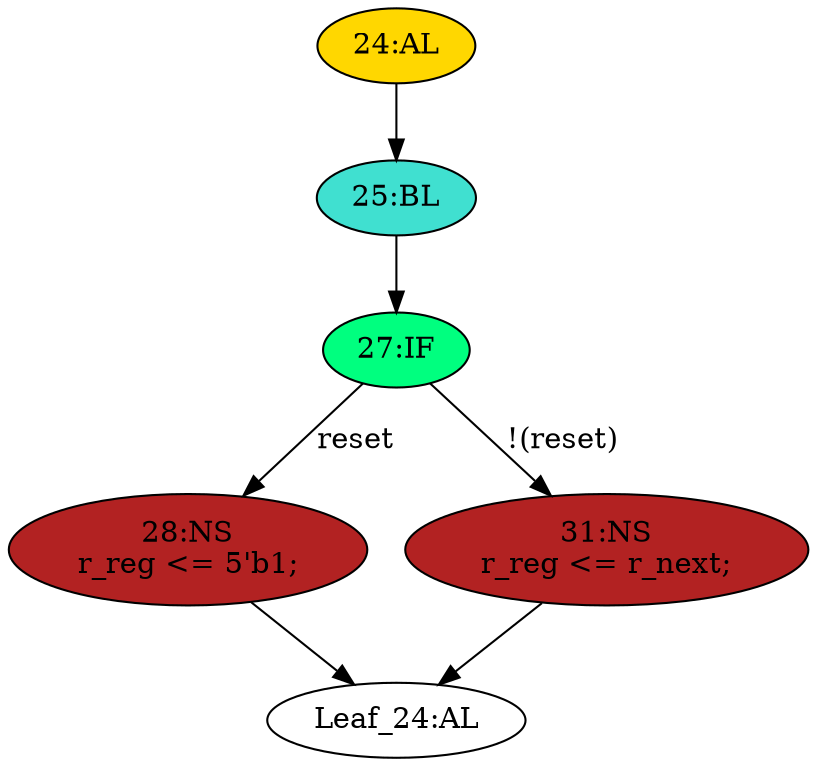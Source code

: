 strict digraph "" {
	node [label="\N"];
	"27:IF"	[ast="<pyverilog.vparser.ast.IfStatement object at 0x7f68d26e8890>",
		fillcolor=springgreen,
		label="27:IF",
		statements="[]",
		style=filled,
		typ=IfStatement];
	"28:NS"	[ast="<pyverilog.vparser.ast.NonblockingSubstitution object at 0x7f68d26e8ad0>",
		fillcolor=firebrick,
		label="28:NS
r_reg <= 5'b1;",
		statements="[<pyverilog.vparser.ast.NonblockingSubstitution object at 0x7f68d26e8ad0>]",
		style=filled,
		typ=NonblockingSubstitution];
	"27:IF" -> "28:NS"	[cond="['reset']",
		label=reset,
		lineno=27];
	"31:NS"	[ast="<pyverilog.vparser.ast.NonblockingSubstitution object at 0x7f68d26e8910>",
		fillcolor=firebrick,
		label="31:NS
r_reg <= r_next;",
		statements="[<pyverilog.vparser.ast.NonblockingSubstitution object at 0x7f68d26e8910>]",
		style=filled,
		typ=NonblockingSubstitution];
	"27:IF" -> "31:NS"	[cond="['reset']",
		label="!(reset)",
		lineno=27];
	"Leaf_24:AL"	[def_var="['r_reg']",
		label="Leaf_24:AL"];
	"28:NS" -> "Leaf_24:AL"	[cond="[]",
		lineno=None];
	"31:NS" -> "Leaf_24:AL"	[cond="[]",
		lineno=None];
	"24:AL"	[ast="<pyverilog.vparser.ast.Always object at 0x7f68d26e8c90>",
		clk_sens=True,
		fillcolor=gold,
		label="24:AL",
		sens="['clk']",
		statements="[]",
		style=filled,
		typ=Always,
		use_var="['reset', 'r_next']"];
	"25:BL"	[ast="<pyverilog.vparser.ast.Block object at 0x7f68d26e8d90>",
		fillcolor=turquoise,
		label="25:BL",
		statements="[]",
		style=filled,
		typ=Block];
	"24:AL" -> "25:BL"	[cond="[]",
		lineno=None];
	"25:BL" -> "27:IF"	[cond="[]",
		lineno=None];
}
